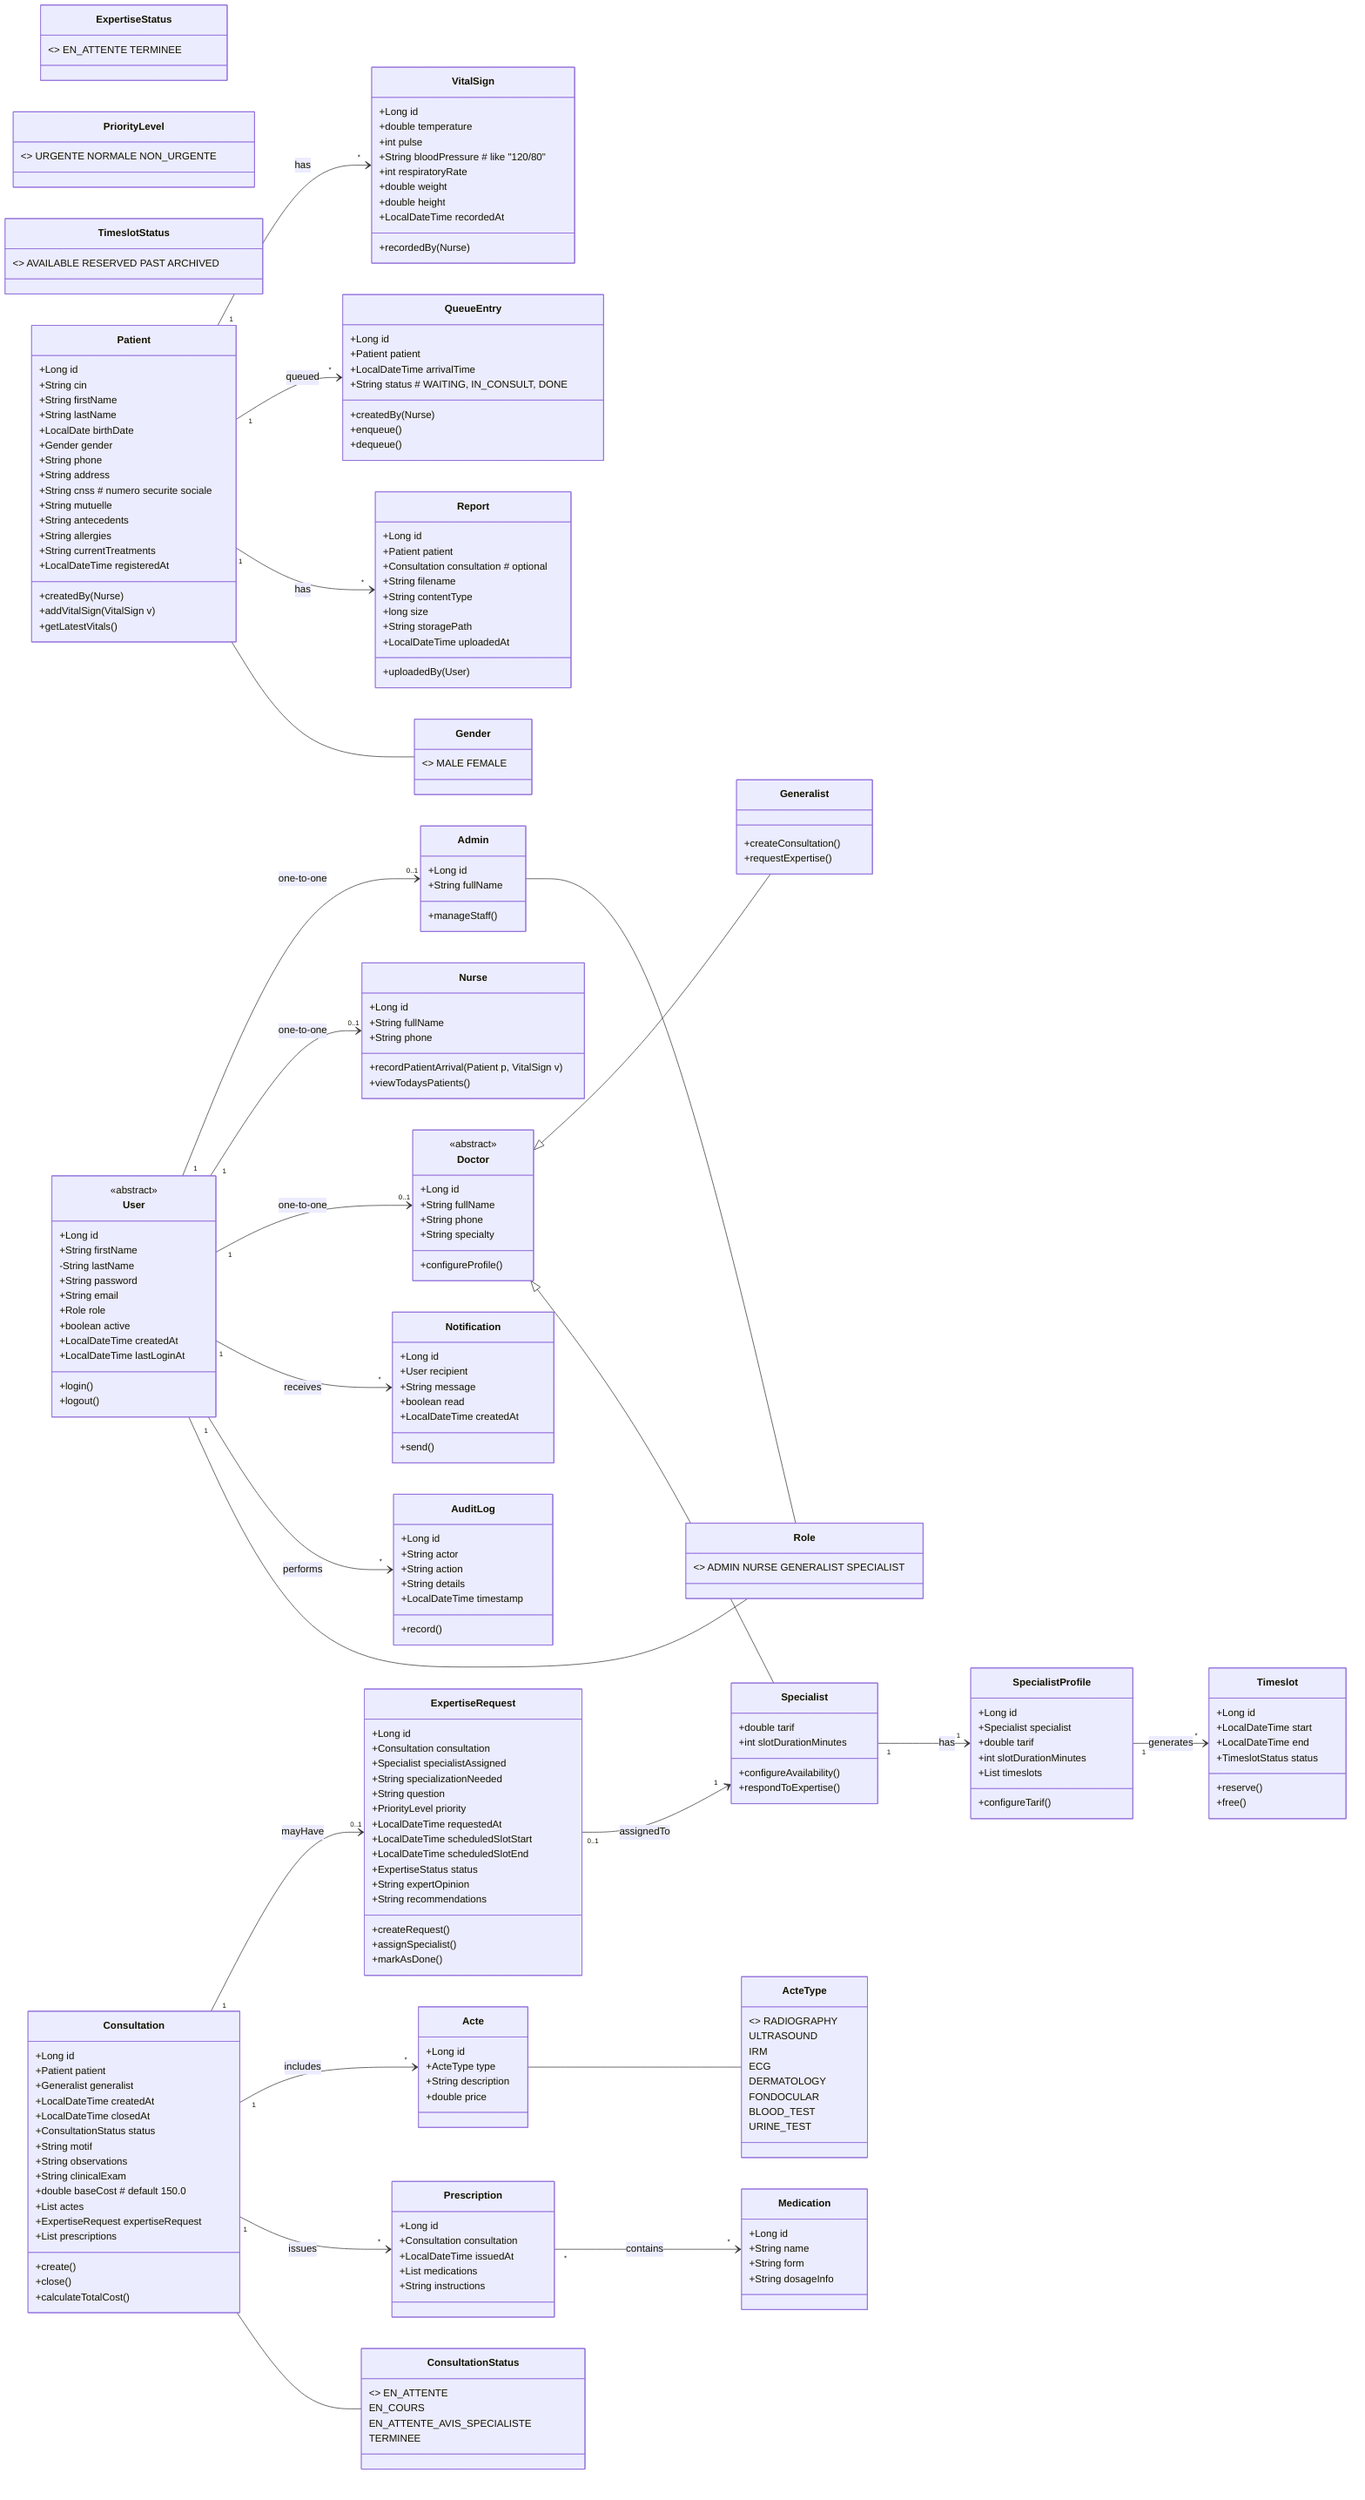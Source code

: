 classDiagram
    direction LR

%% ===== ENUMS =====
    class Role { <<enumeration>> ADMIN NURSE GENERALIST SPECIALIST }
    class Gender { <<enumeration>> MALE FEMALE }
    class ConsultationStatus { <<enumeration>> EN_ATTENTE
    EN_COURS
    EN_ATTENTE_AVIS_SPECIALISTE
    TERMINEE
    }
    class ExpertiseStatus { <<enumeration>> EN_ATTENTE TERMINEE }
    class PriorityLevel { <<enumeration>> URGENTE NORMALE NON_URGENTE }
    class TimeslotStatus { <<enumeration>> AVAILABLE RESERVED PAST ARCHIVED }
    class ActeType { <<enumeration>> RADIOGRAPHY
    ULTRASOUND
    IRM
    ECG
    DERMATOLOGY
    FONDOCULAR
    BLOOD_TEST
    URINE_TEST }

%% ====== AUTH / USER ======
    class User {
        <<abstract>>
        +Long id
        +String firstName
        -String lastName
        +String password
        +String email
        +Role role
        +boolean active
        +LocalDateTime createdAt
        +LocalDateTime lastLoginAt
        +login()
        +logout()
    }

    class Admin {
        +Long id
        +String fullName
        +manageStaff()
    }

    class Nurse {
        +Long id
        +String fullName
        +String phone
        +recordPatientArrival(Patient p, VitalSign v)
        +viewTodaysPatients()
    }

    class Doctor {
        <<abstract>>
        +Long id
        +String fullName
        +String phone
        +String specialty
        +configureProfile()
    }

    class Generalist {
        +createConsultation()
        +requestExpertise()
    }

    class Specialist {
        +double tarif
        +int slotDurationMinutes
        +configureAvailability()
        +respondToExpertise()
    }

    User "1" --> "0..1" Admin : one-to-one
    User "1" --> "0..1" Nurse : one-to-one
    User "1" --> "0..1" Doctor : one-to-one
    Doctor <|-- Generalist
    Doctor <|-- Specialist

%% ====== PATIENT & VITALS ======
    class Patient {
        +Long id
        +String cin
        +String firstName
        +String lastName
        +LocalDate birthDate
        +Gender gender
        +String phone
        +String address
        +String cnss  # numero securite sociale
        +String mutuelle
        +String antecedents
        +String allergies
        +String currentTreatments
        +LocalDateTime registeredAt
        +createdBy (Nurse)
        +addVitalSign(VitalSign v)
        +getLatestVitals()
    }

    class VitalSign {
        +Long id
        +double temperature
        +int pulse
        +String bloodPressure   # like "120/80"
        +int respiratoryRate
        +double weight
        +double height
        +LocalDateTime recordedAt
        +recordedBy (Nurse)
    }

    Patient "1" --> "*" VitalSign : has

%% ====== QUEUE (waiting list) ======
    class QueueEntry {
        +Long id
        +Patient patient
        +LocalDateTime arrivalTime
        +String status   # WAITING, IN_CONSULT, DONE
        +createdBy (Nurse)
        +enqueue()
        +dequeue()
    }

    Patient "1" --> "*" QueueEntry : queued

%% ====== CONSULTATION / EXPERTISE ======
    class Consultation {
        +Long id
        +Patient patient
        +Generalist generalist
        +LocalDateTime createdAt
        +LocalDateTime closedAt
        +ConsultationStatus status
        +String motif
        +String observations
        +String clinicalExam
        +double baseCost  # default 150.0
        +List<Acte> actes
        +ExpertiseRequest expertiseRequest
        +List<Prescription> prescriptions
        +create()
        +close()
        +calculateTotalCost()
    }

    class ExpertiseRequest {
        +Long id
        +Consultation consultation
        +Specialist specialistAssigned
        +String specializationNeeded
        +String question
        +PriorityLevel priority
        +LocalDateTime requestedAt
        +LocalDateTime scheduledSlotStart
        +LocalDateTime scheduledSlotEnd
        +ExpertiseStatus status
        +String expertOpinion
        +String recommendations
        +createRequest()
        +assignSpecialist()
        +markAsDone()
    }

    Consultation "1" --> "0..1" ExpertiseRequest : mayHave
    ExpertiseRequest "0..1" --> "1" Specialist : assignedTo

%% ====== SLOTS & AVAILABILITY ======
    class SpecialistProfile {
        +Long id
        +Specialist specialist
        +double tarif
        +int slotDurationMinutes
        +List<Timeslot> timeslots
        +configureTarif()
    }

    class Timeslot {
        +Long id
        +LocalDateTime start
        +LocalDateTime end
        +TimeslotStatus status
        +reserve()
        +free()
    }

    Specialist "1" --> "1" SpecialistProfile : has
    SpecialistProfile "1" --> "*" Timeslot : generates

%% ====== ACTES TECHNIQUES, PRESCRIPTION, REPORTS ======
    class Acte {
        +Long id
        +ActeType type
        +String description
        +double price
    }

    class Prescription {
        +Long id
        +Consultation consultation
        +LocalDateTime issuedAt
        +List<Medication> medications
        +String instructions
    }

    class Medication {
        +Long id
        +String name
        +String form
        +String dosageInfo
    }

    Prescription "*" --> "*" Medication : contains
    Consultation "1" --> "*" Acte : includes
    Consultation "1" --> "*" Prescription : issues

    class Report {
        +Long id
        +Patient patient
        +Consultation consultation  # optional
        +String filename
        +String contentType
        +long size
        +String storagePath
        +LocalDateTime uploadedAt
        +uploadedBy (User)
    }

    Patient "1" --> "*" Report : has

    class Notification {
        +Long id
        +User recipient
        +String message
        +boolean read
        +LocalDateTime createdAt
        +send()
    }

    class AuditLog {
        +Long id
        +String actor
        +String action
        +String details
        +LocalDateTime timestamp
        +record()
    }

    User "1" --> "*" Notification : receives
    User "1" --> "*" AuditLog : performs

    User -- Role
    Admin -- Role
    Patient -- Gender
    Consultation -- ConsultationStatus
    Acte -- ActeType